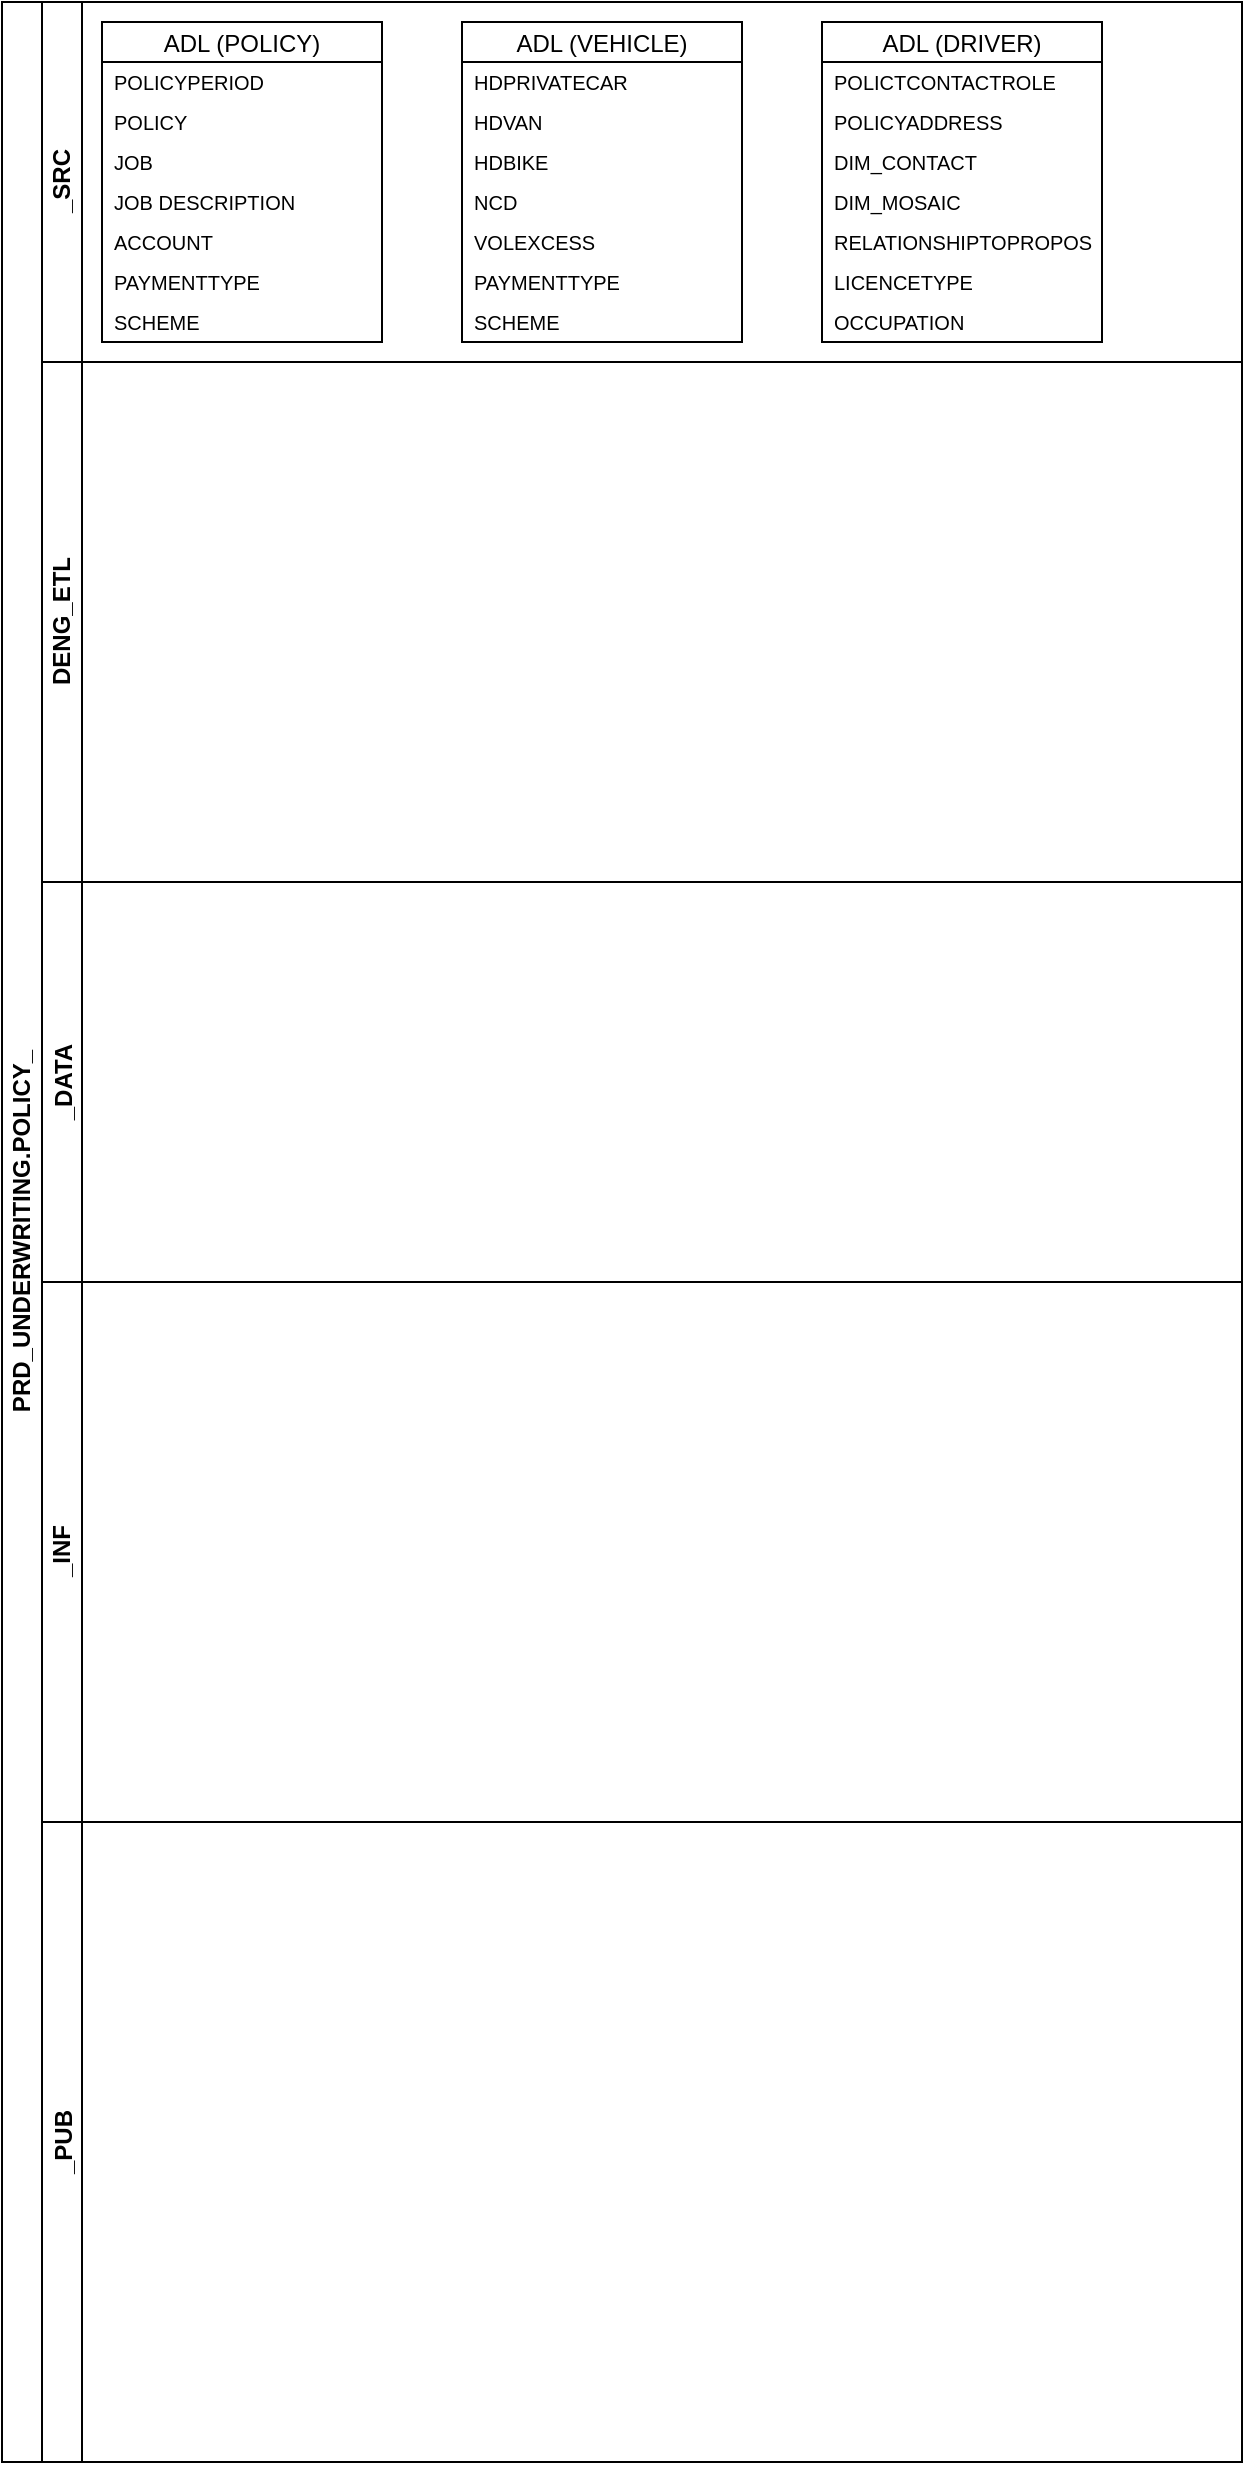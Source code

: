 <mxfile version="16.6.4" type="github">
  <diagram id="prtHgNgQTEPvFCAcTncT" name="Page-1">
    <mxGraphModel dx="946" dy="510" grid="1" gridSize="10" guides="1" tooltips="1" connect="1" arrows="1" fold="1" page="1" pageScale="1" pageWidth="827" pageHeight="1169" math="0" shadow="0">
      <root>
        <mxCell id="0" />
        <mxCell id="1" parent="0" />
        <mxCell id="dNxyNK7c78bLwvsdeMH5-19" value="PRD_UNDERWRITING.POLICY_" style="swimlane;html=1;childLayout=stackLayout;resizeParent=1;resizeParentMax=0;horizontal=0;startSize=20;horizontalStack=0;" parent="1" vertex="1">
          <mxGeometry x="120" y="110" width="620" height="1230" as="geometry" />
        </mxCell>
        <mxCell id="dNxyNK7c78bLwvsdeMH5-20" value="_SRC" style="swimlane;html=1;startSize=20;horizontal=0;" parent="dNxyNK7c78bLwvsdeMH5-19" vertex="1">
          <mxGeometry x="20" width="600" height="180" as="geometry" />
        </mxCell>
        <mxCell id="bYto-IVrGqE_6S7JK2Gr-5" value="ADL (POLICY)" style="swimlane;fontStyle=0;childLayout=stackLayout;horizontal=1;startSize=20;horizontalStack=0;resizeParent=1;resizeParentMax=0;resizeLast=0;collapsible=1;marginBottom=0;fontSize=12;" parent="dNxyNK7c78bLwvsdeMH5-20" vertex="1">
          <mxGeometry x="30" y="10" width="140" height="160" as="geometry" />
        </mxCell>
        <mxCell id="bYto-IVrGqE_6S7JK2Gr-6" value="POLICYPERIOD" style="text;strokeColor=none;fillColor=none;align=left;verticalAlign=middle;spacingLeft=4;spacingRight=4;overflow=hidden;points=[[0,0.5],[1,0.5]];portConstraint=eastwest;rotatable=0;fontSize=10;" parent="bYto-IVrGqE_6S7JK2Gr-5" vertex="1">
          <mxGeometry y="20" width="140" height="20" as="geometry" />
        </mxCell>
        <mxCell id="bYto-IVrGqE_6S7JK2Gr-12" value="POLICY" style="text;strokeColor=none;fillColor=none;align=left;verticalAlign=middle;spacingLeft=4;spacingRight=4;overflow=hidden;points=[[0,0.5],[1,0.5]];portConstraint=eastwest;rotatable=0;fontSize=10;" parent="bYto-IVrGqE_6S7JK2Gr-5" vertex="1">
          <mxGeometry y="40" width="140" height="20" as="geometry" />
        </mxCell>
        <mxCell id="bYto-IVrGqE_6S7JK2Gr-7" value="JOB" style="text;strokeColor=none;fillColor=none;align=left;verticalAlign=middle;spacingLeft=4;spacingRight=4;overflow=hidden;points=[[0,0.5],[1,0.5]];portConstraint=eastwest;rotatable=0;fontSize=10;" parent="bYto-IVrGqE_6S7JK2Gr-5" vertex="1">
          <mxGeometry y="60" width="140" height="20" as="geometry" />
        </mxCell>
        <mxCell id="bYto-IVrGqE_6S7JK2Gr-16" value="JOB DESCRIPTION" style="text;strokeColor=none;fillColor=none;align=left;verticalAlign=middle;spacingLeft=4;spacingRight=4;overflow=hidden;points=[[0,0.5],[1,0.5]];portConstraint=eastwest;rotatable=0;fontSize=10;" parent="bYto-IVrGqE_6S7JK2Gr-5" vertex="1">
          <mxGeometry y="80" width="140" height="20" as="geometry" />
        </mxCell>
        <mxCell id="bYto-IVrGqE_6S7JK2Gr-13" value="ACCOUNT" style="text;strokeColor=none;fillColor=none;align=left;verticalAlign=middle;spacingLeft=4;spacingRight=4;overflow=hidden;points=[[0,0.5],[1,0.5]];portConstraint=eastwest;rotatable=0;fontSize=10;" parent="bYto-IVrGqE_6S7JK2Gr-5" vertex="1">
          <mxGeometry y="100" width="140" height="20" as="geometry" />
        </mxCell>
        <mxCell id="bYto-IVrGqE_6S7JK2Gr-14" value="PAYMENTTYPE" style="text;strokeColor=none;fillColor=none;align=left;verticalAlign=middle;spacingLeft=4;spacingRight=4;overflow=hidden;points=[[0,0.5],[1,0.5]];portConstraint=eastwest;rotatable=0;fontSize=10;" parent="bYto-IVrGqE_6S7JK2Gr-5" vertex="1">
          <mxGeometry y="120" width="140" height="20" as="geometry" />
        </mxCell>
        <mxCell id="bYto-IVrGqE_6S7JK2Gr-8" value="SCHEME" style="text;strokeColor=none;fillColor=none;align=left;verticalAlign=middle;spacingLeft=4;spacingRight=4;overflow=hidden;points=[[0,0.5],[1,0.5]];portConstraint=eastwest;rotatable=0;fontSize=10;" parent="bYto-IVrGqE_6S7JK2Gr-5" vertex="1">
          <mxGeometry y="140" width="140" height="20" as="geometry" />
        </mxCell>
        <mxCell id="5PERgPRnQc2QXuAnjD6B-5" value="ADL (DRIVER)" style="swimlane;fontStyle=0;childLayout=stackLayout;horizontal=1;startSize=20;horizontalStack=0;resizeParent=1;resizeParentMax=0;resizeLast=0;collapsible=1;marginBottom=0;fontSize=12;" vertex="1" parent="dNxyNK7c78bLwvsdeMH5-20">
          <mxGeometry x="390" y="10" width="140" height="160" as="geometry" />
        </mxCell>
        <mxCell id="5PERgPRnQc2QXuAnjD6B-6" value="POLICTCONTACTROLE" style="text;strokeColor=none;fillColor=none;align=left;verticalAlign=middle;spacingLeft=4;spacingRight=4;overflow=hidden;points=[[0,0.5],[1,0.5]];portConstraint=eastwest;rotatable=0;fontSize=10;" vertex="1" parent="5PERgPRnQc2QXuAnjD6B-5">
          <mxGeometry y="20" width="140" height="20" as="geometry" />
        </mxCell>
        <mxCell id="5PERgPRnQc2QXuAnjD6B-7" value="POLICYADDRESS" style="text;strokeColor=none;fillColor=none;align=left;verticalAlign=middle;spacingLeft=4;spacingRight=4;overflow=hidden;points=[[0,0.5],[1,0.5]];portConstraint=eastwest;rotatable=0;fontSize=10;" vertex="1" parent="5PERgPRnQc2QXuAnjD6B-5">
          <mxGeometry y="40" width="140" height="20" as="geometry" />
        </mxCell>
        <mxCell id="5PERgPRnQc2QXuAnjD6B-8" value="DIM_CONTACT" style="text;strokeColor=none;fillColor=none;align=left;verticalAlign=middle;spacingLeft=4;spacingRight=4;overflow=hidden;points=[[0,0.5],[1,0.5]];portConstraint=eastwest;rotatable=0;fontSize=10;" vertex="1" parent="5PERgPRnQc2QXuAnjD6B-5">
          <mxGeometry y="60" width="140" height="20" as="geometry" />
        </mxCell>
        <mxCell id="5PERgPRnQc2QXuAnjD6B-9" value="DIM_MOSAIC" style="text;strokeColor=none;fillColor=none;align=left;verticalAlign=middle;spacingLeft=4;spacingRight=4;overflow=hidden;points=[[0,0.5],[1,0.5]];portConstraint=eastwest;rotatable=0;fontSize=10;" vertex="1" parent="5PERgPRnQc2QXuAnjD6B-5">
          <mxGeometry y="80" width="140" height="20" as="geometry" />
        </mxCell>
        <mxCell id="5PERgPRnQc2QXuAnjD6B-10" value="RELATIONSHIPTOPROPOSER" style="text;strokeColor=none;fillColor=none;align=left;verticalAlign=middle;spacingLeft=4;spacingRight=4;overflow=hidden;points=[[0,0.5],[1,0.5]];portConstraint=eastwest;rotatable=0;fontSize=10;" vertex="1" parent="5PERgPRnQc2QXuAnjD6B-5">
          <mxGeometry y="100" width="140" height="20" as="geometry" />
        </mxCell>
        <mxCell id="5PERgPRnQc2QXuAnjD6B-11" value="LICENCETYPE" style="text;strokeColor=none;fillColor=none;align=left;verticalAlign=middle;spacingLeft=4;spacingRight=4;overflow=hidden;points=[[0,0.5],[1,0.5]];portConstraint=eastwest;rotatable=0;fontSize=10;" vertex="1" parent="5PERgPRnQc2QXuAnjD6B-5">
          <mxGeometry y="120" width="140" height="20" as="geometry" />
        </mxCell>
        <mxCell id="5PERgPRnQc2QXuAnjD6B-12" value="OCCUPATION" style="text;strokeColor=none;fillColor=none;align=left;verticalAlign=middle;spacingLeft=4;spacingRight=4;overflow=hidden;points=[[0,0.5],[1,0.5]];portConstraint=eastwest;rotatable=0;fontSize=10;" vertex="1" parent="5PERgPRnQc2QXuAnjD6B-5">
          <mxGeometry y="140" width="140" height="20" as="geometry" />
        </mxCell>
        <mxCell id="dNxyNK7c78bLwvsdeMH5-21" value="DENG_ETL" style="swimlane;html=1;startSize=20;horizontal=0;" parent="dNxyNK7c78bLwvsdeMH5-19" vertex="1">
          <mxGeometry x="20" y="180" width="600" height="260" as="geometry" />
        </mxCell>
        <mxCell id="bYto-IVrGqE_6S7JK2Gr-1" value="_DATA" style="swimlane;horizontal=0;startSize=20;" parent="dNxyNK7c78bLwvsdeMH5-19" vertex="1">
          <mxGeometry x="20" y="440" width="600" height="200" as="geometry" />
        </mxCell>
        <mxCell id="dNxyNK7c78bLwvsdeMH5-22" value="_INF" style="swimlane;html=1;startSize=20;horizontal=0;" parent="dNxyNK7c78bLwvsdeMH5-19" vertex="1">
          <mxGeometry x="20" y="640" width="600" height="270" as="geometry" />
        </mxCell>
        <mxCell id="bYto-IVrGqE_6S7JK2Gr-2" value="_PUB" style="swimlane;horizontal=0;startSize=20;" parent="dNxyNK7c78bLwvsdeMH5-19" vertex="1">
          <mxGeometry x="20" y="910" width="600" height="320" as="geometry" />
        </mxCell>
        <mxCell id="bYto-IVrGqE_6S7JK2Gr-17" value="ADL (VEHICLE)" style="swimlane;fontStyle=0;childLayout=stackLayout;horizontal=1;startSize=20;horizontalStack=0;resizeParent=1;resizeParentMax=0;resizeLast=0;collapsible=1;marginBottom=0;fontSize=12;" parent="1" vertex="1">
          <mxGeometry x="350" y="120" width="140" height="160" as="geometry" />
        </mxCell>
        <mxCell id="bYto-IVrGqE_6S7JK2Gr-18" value="HDPRIVATECAR" style="text;strokeColor=none;fillColor=none;align=left;verticalAlign=middle;spacingLeft=4;spacingRight=4;overflow=hidden;points=[[0,0.5],[1,0.5]];portConstraint=eastwest;rotatable=0;fontSize=10;" parent="bYto-IVrGqE_6S7JK2Gr-17" vertex="1">
          <mxGeometry y="20" width="140" height="20" as="geometry" />
        </mxCell>
        <mxCell id="bYto-IVrGqE_6S7JK2Gr-19" value="HDVAN" style="text;strokeColor=none;fillColor=none;align=left;verticalAlign=middle;spacingLeft=4;spacingRight=4;overflow=hidden;points=[[0,0.5],[1,0.5]];portConstraint=eastwest;rotatable=0;fontSize=10;" parent="bYto-IVrGqE_6S7JK2Gr-17" vertex="1">
          <mxGeometry y="40" width="140" height="20" as="geometry" />
        </mxCell>
        <mxCell id="bYto-IVrGqE_6S7JK2Gr-20" value="HDBIKE" style="text;strokeColor=none;fillColor=none;align=left;verticalAlign=middle;spacingLeft=4;spacingRight=4;overflow=hidden;points=[[0,0.5],[1,0.5]];portConstraint=eastwest;rotatable=0;fontSize=10;" parent="bYto-IVrGqE_6S7JK2Gr-17" vertex="1">
          <mxGeometry y="60" width="140" height="20" as="geometry" />
        </mxCell>
        <mxCell id="bYto-IVrGqE_6S7JK2Gr-21" value="NCD" style="text;strokeColor=none;fillColor=none;align=left;verticalAlign=middle;spacingLeft=4;spacingRight=4;overflow=hidden;points=[[0,0.5],[1,0.5]];portConstraint=eastwest;rotatable=0;fontSize=10;" parent="bYto-IVrGqE_6S7JK2Gr-17" vertex="1">
          <mxGeometry y="80" width="140" height="20" as="geometry" />
        </mxCell>
        <mxCell id="bYto-IVrGqE_6S7JK2Gr-22" value="VOLEXCESS" style="text;strokeColor=none;fillColor=none;align=left;verticalAlign=middle;spacingLeft=4;spacingRight=4;overflow=hidden;points=[[0,0.5],[1,0.5]];portConstraint=eastwest;rotatable=0;fontSize=10;" parent="bYto-IVrGqE_6S7JK2Gr-17" vertex="1">
          <mxGeometry y="100" width="140" height="20" as="geometry" />
        </mxCell>
        <mxCell id="bYto-IVrGqE_6S7JK2Gr-23" value="PAYMENTTYPE" style="text;strokeColor=none;fillColor=none;align=left;verticalAlign=middle;spacingLeft=4;spacingRight=4;overflow=hidden;points=[[0,0.5],[1,0.5]];portConstraint=eastwest;rotatable=0;fontSize=10;" parent="bYto-IVrGqE_6S7JK2Gr-17" vertex="1">
          <mxGeometry y="120" width="140" height="20" as="geometry" />
        </mxCell>
        <mxCell id="bYto-IVrGqE_6S7JK2Gr-24" value="SCHEME" style="text;strokeColor=none;fillColor=none;align=left;verticalAlign=middle;spacingLeft=4;spacingRight=4;overflow=hidden;points=[[0,0.5],[1,0.5]];portConstraint=eastwest;rotatable=0;fontSize=10;" parent="bYto-IVrGqE_6S7JK2Gr-17" vertex="1">
          <mxGeometry y="140" width="140" height="20" as="geometry" />
        </mxCell>
      </root>
    </mxGraphModel>
  </diagram>
</mxfile>
